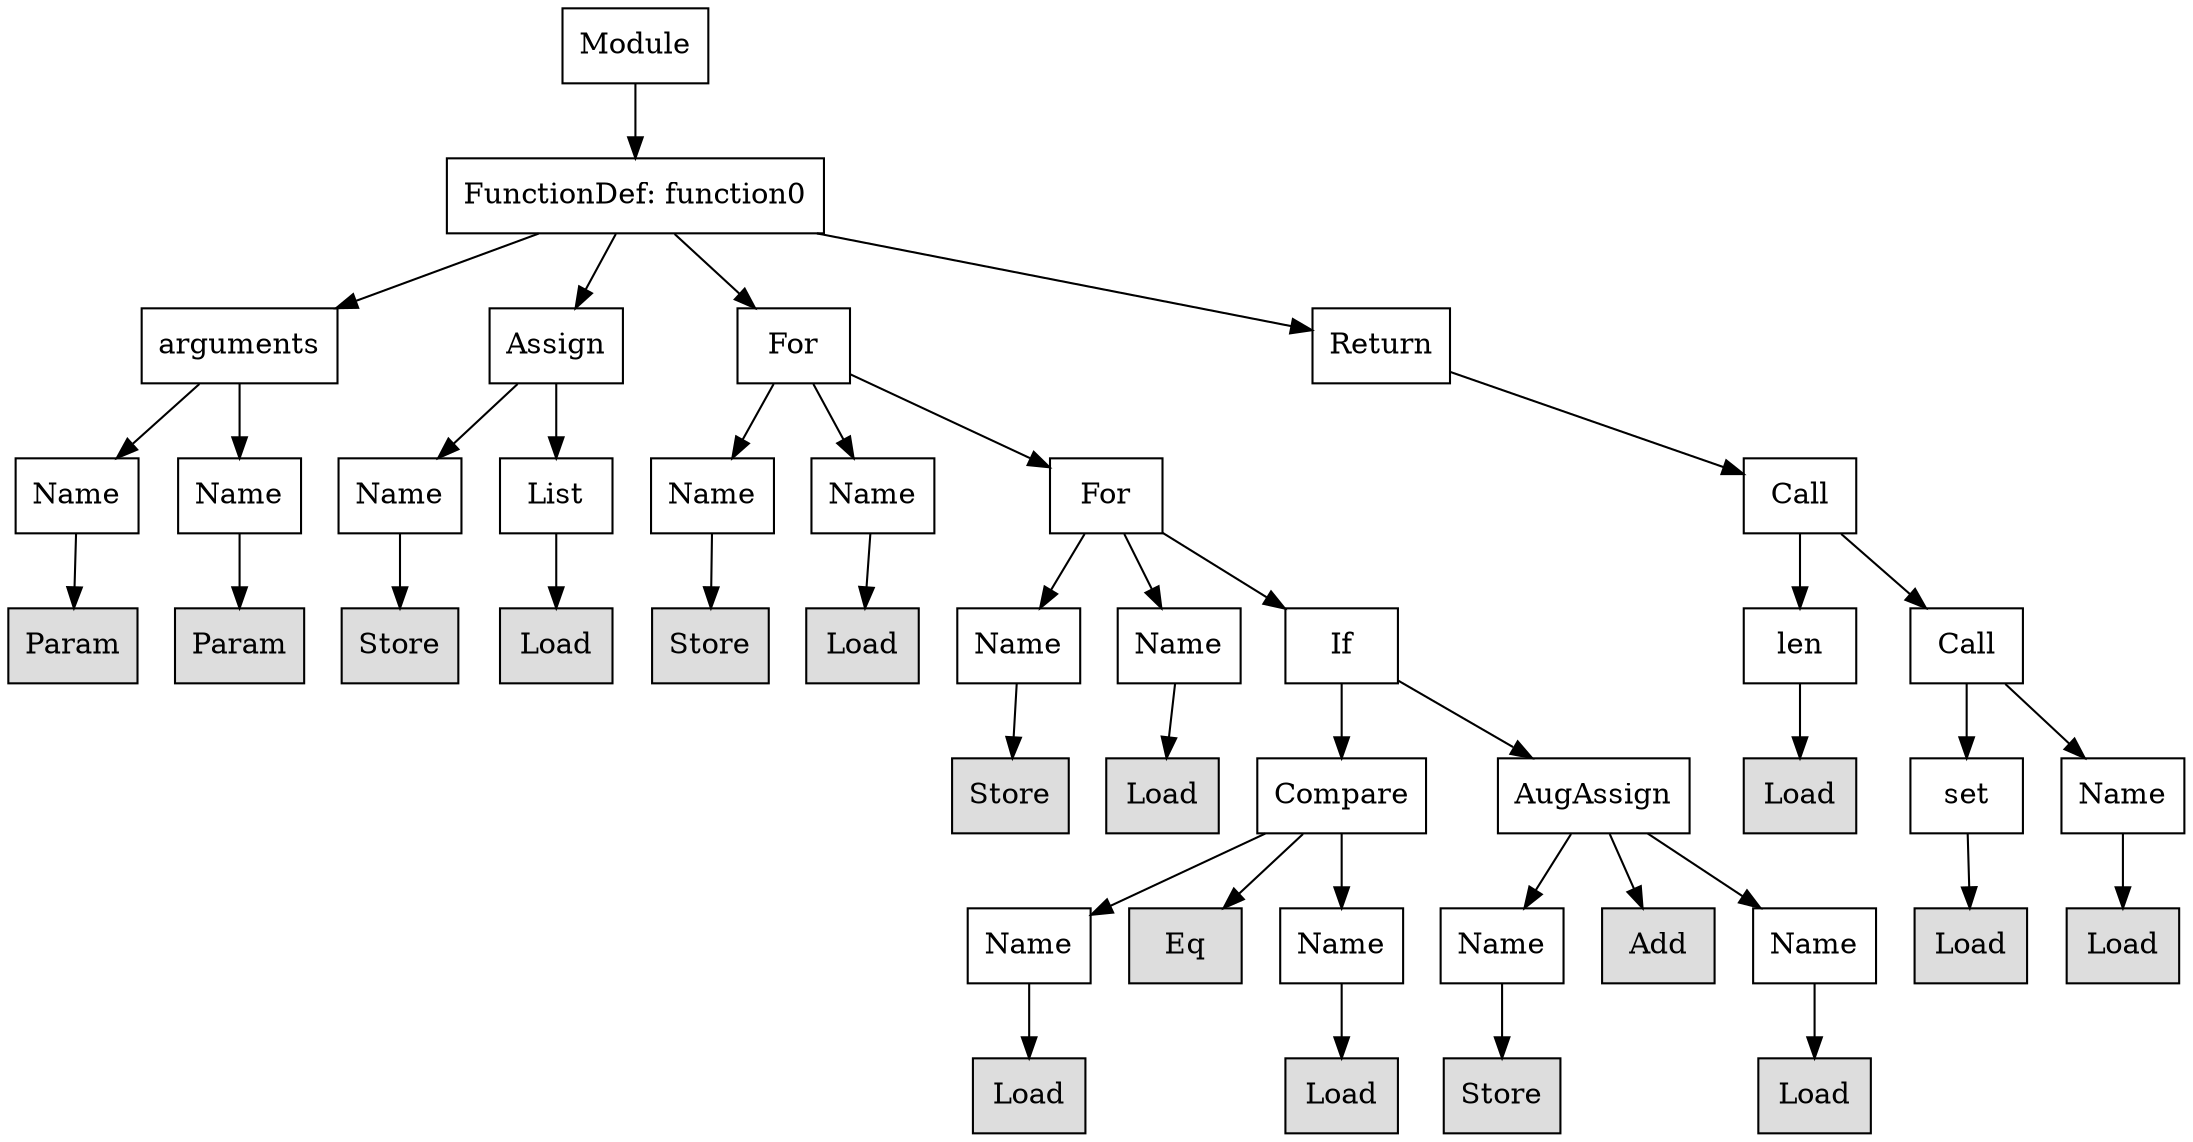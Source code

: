 digraph G {
n0 [shape=rect, label="Module"];
n1 [shape=rect, label="FunctionDef: function0"];
n2 [shape=rect, label="arguments"];
n3 [shape=rect, label="Assign"];
n4 [shape=rect, label="For"];
n5 [shape=rect, label="Return"];
n6 [shape=rect, label="Name"];
n7 [shape=rect, label="Name"];
n8 [shape=rect, label="Name"];
n9 [shape=rect, label="List"];
n10 [shape=rect, label="Name"];
n11 [shape=rect, label="Name"];
n12 [shape=rect, label="For"];
n13 [shape=rect, label="Call"];
n14 [shape=rect, label="Param" style="filled" fillcolor="#dddddd"];
n15 [shape=rect, label="Param" style="filled" fillcolor="#dddddd"];
n16 [shape=rect, label="Store" style="filled" fillcolor="#dddddd"];
n17 [shape=rect, label="Load" style="filled" fillcolor="#dddddd"];
n18 [shape=rect, label="Store" style="filled" fillcolor="#dddddd"];
n19 [shape=rect, label="Load" style="filled" fillcolor="#dddddd"];
n20 [shape=rect, label="Name"];
n21 [shape=rect, label="Name"];
n22 [shape=rect, label="If"];
n23 [shape=rect, label="len"];
n24 [shape=rect, label="Call"];
n25 [shape=rect, label="Store" style="filled" fillcolor="#dddddd"];
n26 [shape=rect, label="Load" style="filled" fillcolor="#dddddd"];
n27 [shape=rect, label="Compare"];
n28 [shape=rect, label="AugAssign"];
n29 [shape=rect, label="Load" style="filled" fillcolor="#dddddd"];
n30 [shape=rect, label="set"];
n31 [shape=rect, label="Name"];
n32 [shape=rect, label="Name"];
n33 [shape=rect, label="Eq" style="filled" fillcolor="#dddddd"];
n34 [shape=rect, label="Name"];
n35 [shape=rect, label="Name"];
n36 [shape=rect, label="Add" style="filled" fillcolor="#dddddd"];
n37 [shape=rect, label="Name"];
n38 [shape=rect, label="Load" style="filled" fillcolor="#dddddd"];
n39 [shape=rect, label="Load" style="filled" fillcolor="#dddddd"];
n40 [shape=rect, label="Load" style="filled" fillcolor="#dddddd"];
n41 [shape=rect, label="Load" style="filled" fillcolor="#dddddd"];
n42 [shape=rect, label="Store" style="filled" fillcolor="#dddddd"];
n43 [shape=rect, label="Load" style="filled" fillcolor="#dddddd"];
n0 -> n1;
n1 -> n2;
n1 -> n3;
n1 -> n4;
n1 -> n5;
n2 -> n6;
n2 -> n7;
n3 -> n8;
n3 -> n9;
n4 -> n10;
n4 -> n11;
n4 -> n12;
n5 -> n13;
n6 -> n14;
n7 -> n15;
n8 -> n16;
n9 -> n17;
n10 -> n18;
n11 -> n19;
n12 -> n20;
n12 -> n21;
n12 -> n22;
n13 -> n23;
n13 -> n24;
n20 -> n25;
n21 -> n26;
n22 -> n27;
n22 -> n28;
n23 -> n29;
n24 -> n30;
n24 -> n31;
n27 -> n32;
n27 -> n33;
n27 -> n34;
n28 -> n35;
n28 -> n36;
n28 -> n37;
n30 -> n38;
n31 -> n39;
n32 -> n40;
n34 -> n41;
n35 -> n42;
n37 -> n43;
}

